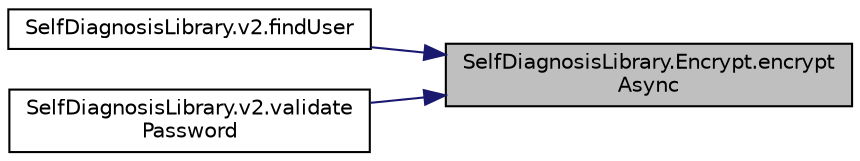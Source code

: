 digraph "SelfDiagnosisLibrary.Encrypt.encryptAsync"
{
 // LATEX_PDF_SIZE
  edge [fontname="Helvetica",fontsize="10",labelfontname="Helvetica",labelfontsize="10"];
  node [fontname="Helvetica",fontsize="10",shape=record];
  rankdir="RL";
  Node1 [label="SelfDiagnosisLibrary.Encrypt.encrypt\lAsync",height=0.2,width=0.4,color="black", fillcolor="grey75", style="filled", fontcolor="black",tooltip=" "];
  Node1 -> Node2 [dir="back",color="midnightblue",fontsize="10",style="solid",fontname="Helvetica"];
  Node2 [label="SelfDiagnosisLibrary.v2.findUser",height=0.2,width=0.4,color="black", fillcolor="white", style="filled",URL="$class_self_diagnosis_library_1_1v2.html#ae87da5e48c635de863264996a589e42d",tooltip=" "];
  Node1 -> Node3 [dir="back",color="midnightblue",fontsize="10",style="solid",fontname="Helvetica"];
  Node3 [label="SelfDiagnosisLibrary.v2.validate\lPassword",height=0.2,width=0.4,color="black", fillcolor="white", style="filled",URL="$class_self_diagnosis_library_1_1v2.html#aee20c6a8ae8c4e6d428e63bd53d15df7",tooltip=" "];
}
